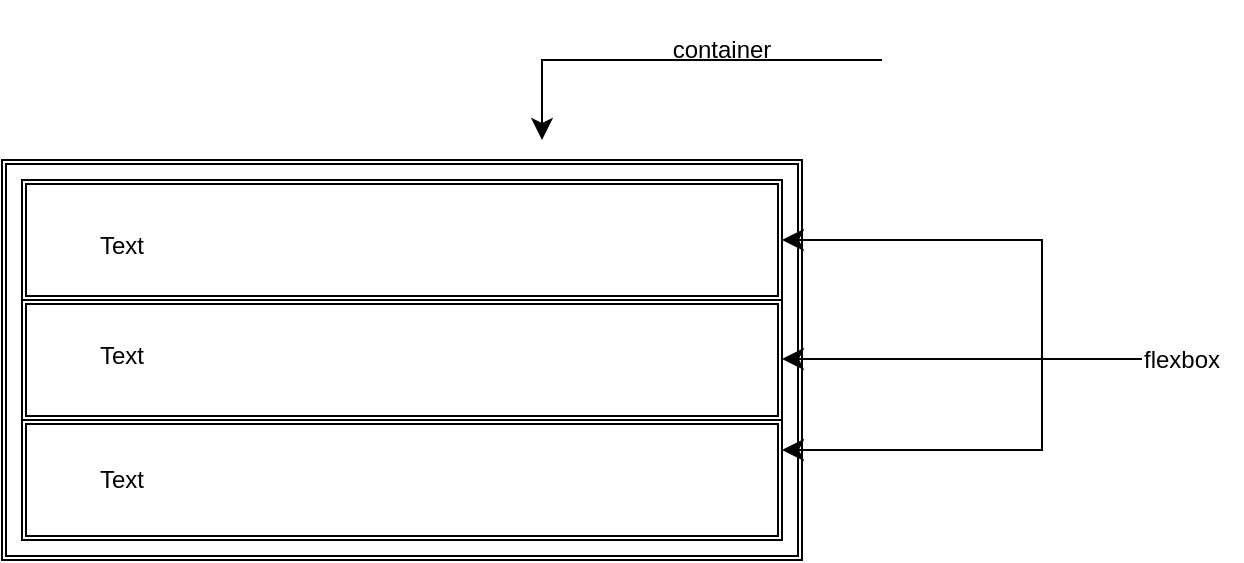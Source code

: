 <mxfile>
    <diagram id="61FyjavCYz02HFlHqUQB" name="Page-1">
        <mxGraphModel dx="862" dy="1024" grid="1" gridSize="10" guides="1" tooltips="1" connect="1" arrows="1" fold="1" page="1" pageScale="1" pageWidth="850" pageHeight="1100" math="0" shadow="0">
            <root>
                <mxCell id="0"/>
                <mxCell id="1" parent="0"/>
                <mxCell id="2" value="" style="shape=ext;double=1;rounded=0;whiteSpace=wrap;html=1;" parent="1" vertex="1">
                    <mxGeometry x="360" y="560" width="400" height="200" as="geometry"/>
                </mxCell>
                <mxCell id="3" value="" style="edgeStyle=segmentEdgeStyle;endArrow=classic;html=1;curved=0;rounded=0;endSize=8;startSize=8;" parent="1" edge="1">
                    <mxGeometry width="50" height="50" relative="1" as="geometry">
                        <mxPoint x="800" y="510" as="sourcePoint"/>
                        <mxPoint x="630" y="550" as="targetPoint"/>
                        <Array as="points">
                            <mxPoint x="640" y="510"/>
                            <mxPoint x="640" y="510"/>
                        </Array>
                    </mxGeometry>
                </mxCell>
                <mxCell id="7" value="container" style="text;strokeColor=none;align=center;fillColor=none;html=1;verticalAlign=middle;whiteSpace=wrap;rounded=0;" parent="1" vertex="1">
                    <mxGeometry x="690" y="480" width="60" height="50" as="geometry"/>
                </mxCell>
                <mxCell id="8" value="" style="shape=ext;double=1;rounded=0;whiteSpace=wrap;html=1;" parent="1" vertex="1">
                    <mxGeometry x="370" y="570" width="380" height="60" as="geometry"/>
                </mxCell>
                <mxCell id="9" value="" style="shape=ext;double=1;rounded=0;whiteSpace=wrap;html=1;" parent="1" vertex="1">
                    <mxGeometry x="370" y="630" width="380" height="60" as="geometry"/>
                </mxCell>
                <mxCell id="10" value="" style="shape=ext;double=1;rounded=0;whiteSpace=wrap;html=1;" parent="1" vertex="1">
                    <mxGeometry x="370" y="690" width="380" height="60" as="geometry"/>
                </mxCell>
                <mxCell id="11" value="" style="edgeStyle=segmentEdgeStyle;endArrow=classic;html=1;curved=0;rounded=0;endSize=8;startSize=8;" parent="1" edge="1">
                    <mxGeometry width="50" height="50" relative="1" as="geometry">
                        <mxPoint x="930" y="659.5" as="sourcePoint"/>
                        <mxPoint x="750" y="659.5" as="targetPoint"/>
                    </mxGeometry>
                </mxCell>
                <mxCell id="13" value="" style="edgeStyle=segmentEdgeStyle;endArrow=classic;html=1;curved=0;rounded=0;endSize=8;startSize=8;entryX=1;entryY=0.5;entryDx=0;entryDy=0;" parent="1" target="8" edge="1">
                    <mxGeometry width="50" height="50" relative="1" as="geometry">
                        <mxPoint x="880" y="660" as="sourcePoint"/>
                        <mxPoint x="790" y="610" as="targetPoint"/>
                        <Array as="points">
                            <mxPoint x="880" y="600"/>
                        </Array>
                    </mxGeometry>
                </mxCell>
                <mxCell id="14" value="" style="edgeStyle=segmentEdgeStyle;endArrow=classic;html=1;curved=0;rounded=0;endSize=8;startSize=8;entryX=1;entryY=0.25;entryDx=0;entryDy=0;" parent="1" target="10" edge="1">
                    <mxGeometry width="50" height="50" relative="1" as="geometry">
                        <mxPoint x="880" y="660" as="sourcePoint"/>
                        <mxPoint x="755" y="710" as="targetPoint"/>
                        <Array as="points">
                            <mxPoint x="880" y="705"/>
                        </Array>
                    </mxGeometry>
                </mxCell>
                <mxCell id="15" value="flexbox" style="text;strokeColor=none;align=center;fillColor=none;html=1;verticalAlign=middle;whiteSpace=wrap;rounded=0;" parent="1" vertex="1">
                    <mxGeometry x="920" y="645" width="60" height="30" as="geometry"/>
                </mxCell>
                <mxCell id="17" value="Text" style="text;strokeColor=none;align=center;fillColor=none;html=1;verticalAlign=middle;whiteSpace=wrap;rounded=0;" parent="1" vertex="1">
                    <mxGeometry x="390" y="585" width="60" height="35" as="geometry"/>
                </mxCell>
                <mxCell id="18" value="Text" style="text;strokeColor=none;align=center;fillColor=none;html=1;verticalAlign=middle;whiteSpace=wrap;rounded=0;" parent="1" vertex="1">
                    <mxGeometry x="390" y="640" width="60" height="35" as="geometry"/>
                </mxCell>
                <mxCell id="19" value="Text" style="text;strokeColor=none;align=center;fillColor=none;html=1;verticalAlign=middle;whiteSpace=wrap;rounded=0;" parent="1" vertex="1">
                    <mxGeometry x="390" y="702.5" width="60" height="35" as="geometry"/>
                </mxCell>
            </root>
        </mxGraphModel>
    </diagram>
</mxfile>